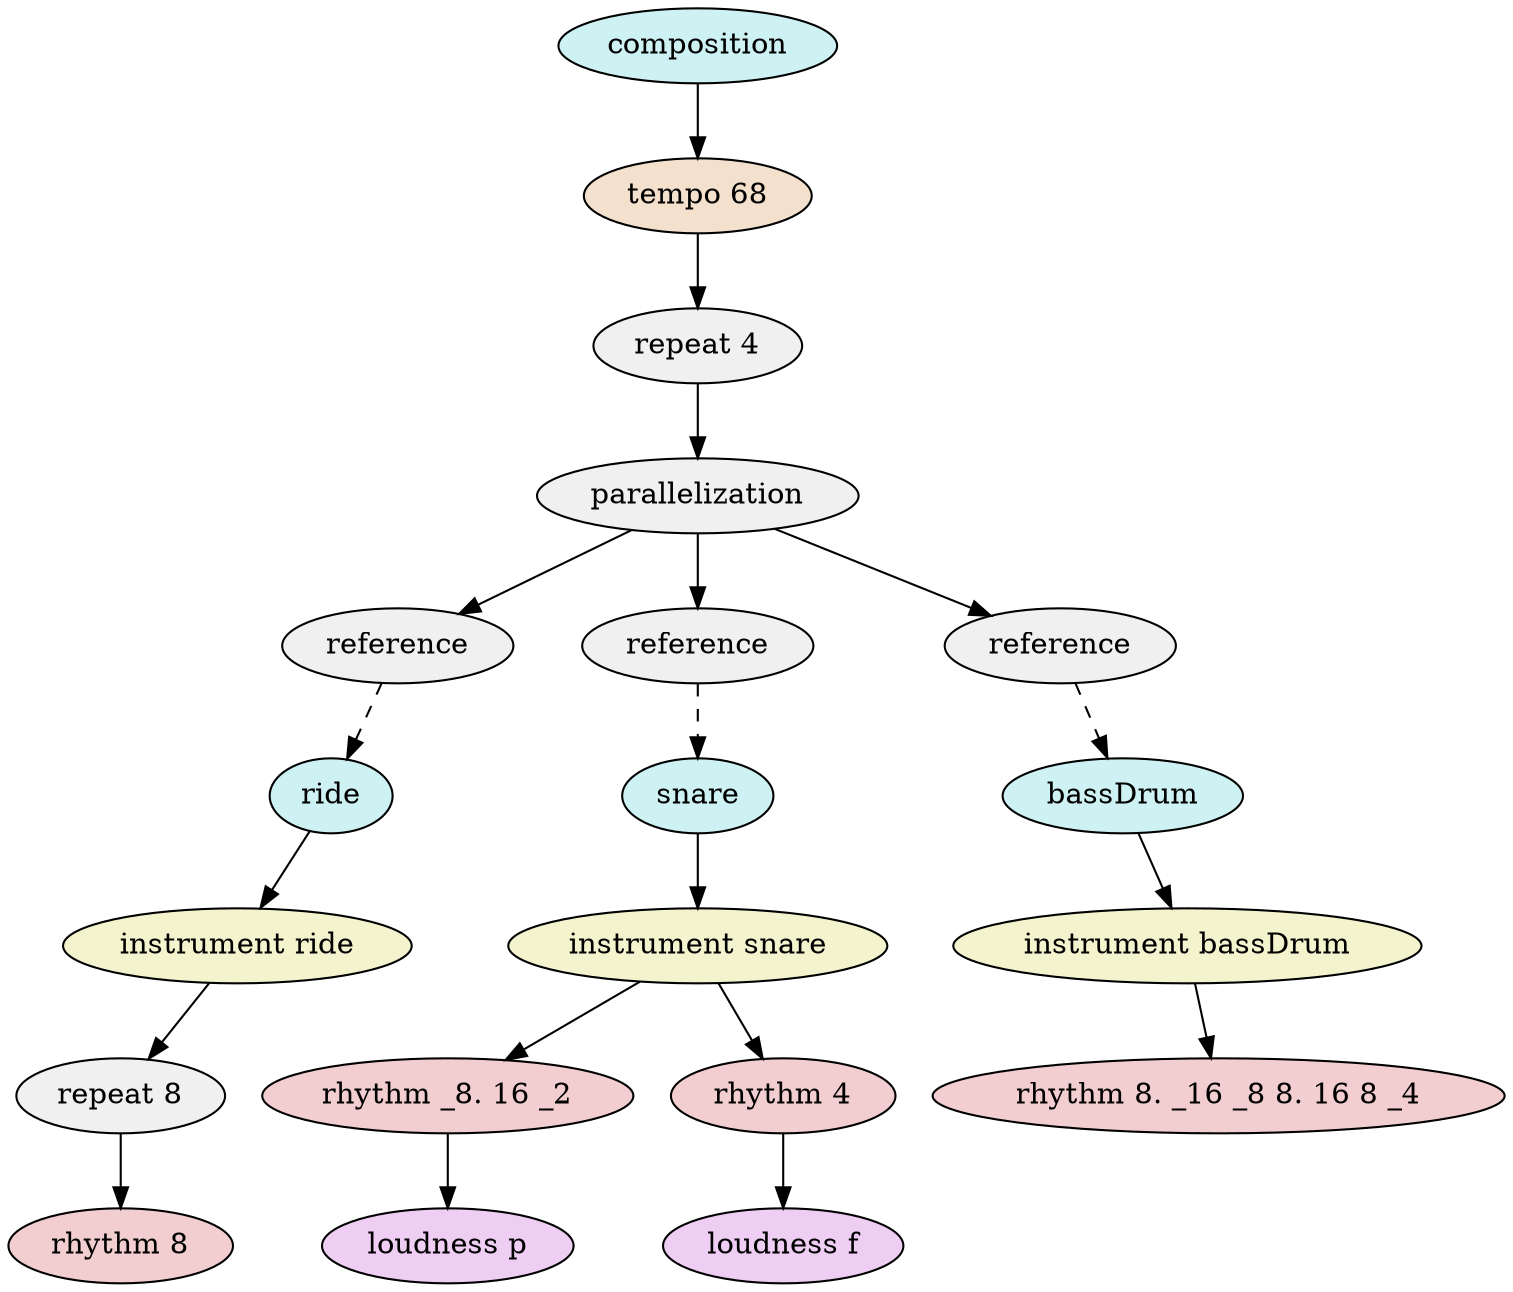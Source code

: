 digraph compositionModel {
    graph [ordering="out"];
    n0 [fillcolor="#cef2f3",style="filled",label="composition"];
    n1 [fillcolor="#f3e1ce",style="filled",label="tempo 68"];
    n0 -> n1;
    n2 [fillcolor="#f0f0f0",style="filled",label="repeat 4"];
    n1 -> n2;
    n3 [fillcolor="#f0f0f0",style="filled",label="parallelization"];
    n2 -> n3;
    n4 [fillcolor="#f0f0f0",style="filled",label="reference"];
    n3 -> n4;
    n5 [fillcolor="#f0f0f0",style="filled",label="reference"];
    n3 -> n5;
    n6 [fillcolor="#f0f0f0",style="filled",label="reference"];
    n3 -> n6;
    n7 [fillcolor="#cef2f3",style="filled",label="ride"];
    n8 [fillcolor="#f3f3ce",style="filled",label="instrument ride"];
    n7 -> n8;
    n9 [fillcolor="#f0f0f0",style="filled",label="repeat 8"];
    n8 -> n9;
    n10 [fillcolor="#f3ced0",style="filled",label="rhythm 8"];
    n9 -> n10;
    n11 [fillcolor="#cef2f3",style="filled",label="snare"];
    n12 [fillcolor="#f3f3ce",style="filled",label="instrument snare"];
    n11 -> n12;
    n13 [fillcolor="#f3ced0",style="filled",label="rhythm _8. 16 _2"];
    n12 -> n13;
    n14 [fillcolor="#efcef3",style="filled",label="loudness p"];
    n13 -> n14;
    n15 [fillcolor="#f3ced0",style="filled",label="rhythm 4"];
    n12 -> n15;
    n16 [fillcolor="#efcef3",style="filled",label="loudness f"];
    n15 -> n16;
    n17 [fillcolor="#cef2f3",style="filled",label="bassDrum"];
    n18 [fillcolor="#f3f3ce",style="filled",label="instrument bassDrum"];
    n17 -> n18;
    n19 [fillcolor="#f3ced0",style="filled",label="rhythm 8. _16 _8 8. 16 8 _4"];
    n18 -> n19;
    n4 -> n7 [style="dashed"];
    n5 -> n11 [style="dashed"];
    n6 -> n17 [style="dashed"];
}
